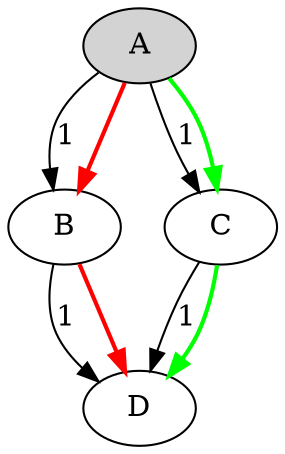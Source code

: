 digraph G {
	A [style=filled, fillcolor=lightgray];
	A -> B [label="1"];
	A -> C [label="1"];
	B -> D [label="1"];
	C -> D [label="1"];
	A -> B [color="red", penwidth=2];
	B -> D [color="red", penwidth=2];
	A -> C [color="green", penwidth=2];
	C -> D [color="green", penwidth=2];
}
